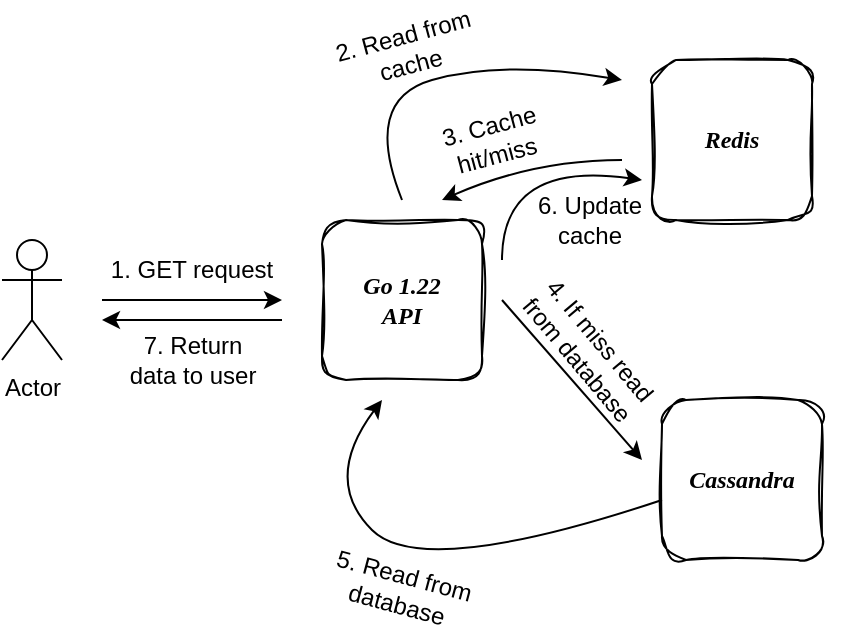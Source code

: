 <mxfile version="24.7.17">
  <diagram name="Strona-1" id="zvwgiOf5Lfky3_C_92z2">
    <mxGraphModel dx="989" dy="509" grid="1" gridSize="10" guides="1" tooltips="1" connect="1" arrows="1" fold="1" page="1" pageScale="1" pageWidth="827" pageHeight="1169" math="0" shadow="0">
      <root>
        <mxCell id="0" />
        <mxCell id="1" parent="0" />
        <mxCell id="j--J7mZvZ6X09uwxpyXL-1" value="&lt;b&gt;&lt;i&gt;&lt;font face=&quot;Comic Sans MS&quot;&gt;Go 1.22&lt;br&gt;API&lt;/font&gt;&lt;/i&gt;&lt;/b&gt;" style="whiteSpace=wrap;html=1;aspect=fixed;sketch=1;curveFitting=1;jiggle=2;rounded=1;" parent="1" vertex="1">
          <mxGeometry x="290" y="150" width="80" height="80" as="geometry" />
        </mxCell>
        <mxCell id="j--J7mZvZ6X09uwxpyXL-2" value="&lt;font face=&quot;Comic Sans MS&quot;&gt;&lt;b&gt;&lt;i&gt;Redis&lt;/i&gt;&lt;/b&gt;&lt;/font&gt;" style="whiteSpace=wrap;html=1;aspect=fixed;sketch=1;curveFitting=1;jiggle=2;rounded=1;" parent="1" vertex="1">
          <mxGeometry x="455" y="70" width="80" height="80" as="geometry" />
        </mxCell>
        <mxCell id="j--J7mZvZ6X09uwxpyXL-3" value="&lt;font face=&quot;Comic Sans MS&quot;&gt;&lt;b&gt;&lt;i&gt;Cassandra&lt;/i&gt;&lt;/b&gt;&lt;/font&gt;" style="whiteSpace=wrap;html=1;aspect=fixed;sketch=1;curveFitting=1;jiggle=2;rounded=1;" parent="1" vertex="1">
          <mxGeometry x="460" y="240" width="80" height="80" as="geometry" />
        </mxCell>
        <mxCell id="xJ9EomoTuf9dD2gPHXFs-4" value="" style="shape=image;verticalLabelPosition=bottom;labelBackgroundColor=default;verticalAlign=top;aspect=fixed;imageAspect=0;image=https://static-00.iconduck.com/assets.00/redis-plain-icon-2048x1748-fmvimw1g.png;" parent="1" vertex="1">
          <mxGeometry x="502.13" y="134.79" width="46.87" height="40" as="geometry" />
        </mxCell>
        <mxCell id="xJ9EomoTuf9dD2gPHXFs-10" value="" style="shape=image;verticalLabelPosition=bottom;labelBackgroundColor=default;verticalAlign=top;aspect=fixed;imageAspect=0;image=https://upload.wikimedia.org/wikipedia/commons/thumb/5/5e/Cassandra_logo.svg/1280px-Cassandra_logo.svg.png;" parent="1" vertex="1">
          <mxGeometry x="487" y="300" width="74" height="49.58" as="geometry" />
        </mxCell>
        <mxCell id="xJ9EomoTuf9dD2gPHXFs-12" value="" style="shape=image;verticalLabelPosition=bottom;labelBackgroundColor=default;verticalAlign=top;aspect=fixed;imageAspect=0;image=https://miro.medium.com/v2/resize:fit:1000/0*YISbBYJg5hkJGcQd.png;" parent="1" vertex="1">
          <mxGeometry x="325.49" y="200" width="80" height="80" as="geometry" />
        </mxCell>
        <mxCell id="7h2VmWnpLdrbCDs591IP-1" value="Actor" style="shape=umlActor;verticalLabelPosition=bottom;verticalAlign=top;html=1;outlineConnect=0;" vertex="1" parent="1">
          <mxGeometry x="130" y="160" width="30" height="60" as="geometry" />
        </mxCell>
        <mxCell id="7h2VmWnpLdrbCDs591IP-2" value="" style="endArrow=classic;html=1;rounded=0;" edge="1" parent="1">
          <mxGeometry width="50" height="50" relative="1" as="geometry">
            <mxPoint x="180" y="190" as="sourcePoint" />
            <mxPoint x="270" y="190" as="targetPoint" />
          </mxGeometry>
        </mxCell>
        <mxCell id="7h2VmWnpLdrbCDs591IP-3" value="1. GET request" style="text;html=1;align=center;verticalAlign=middle;whiteSpace=wrap;rounded=0;" vertex="1" parent="1">
          <mxGeometry x="180" y="160" width="90" height="30" as="geometry" />
        </mxCell>
        <mxCell id="7h2VmWnpLdrbCDs591IP-4" value="" style="curved=1;endArrow=classic;html=1;rounded=0;" edge="1" parent="1">
          <mxGeometry width="50" height="50" relative="1" as="geometry">
            <mxPoint x="330" y="140" as="sourcePoint" />
            <mxPoint x="440" y="80" as="targetPoint" />
            <Array as="points">
              <mxPoint x="310" y="90" />
              <mxPoint x="380" y="70" />
            </Array>
          </mxGeometry>
        </mxCell>
        <mxCell id="7h2VmWnpLdrbCDs591IP-5" value="2. Read from cache" style="text;html=1;align=center;verticalAlign=middle;whiteSpace=wrap;rounded=0;rotation=-15;" vertex="1" parent="1">
          <mxGeometry x="294.51" y="50" width="75.49" height="30" as="geometry" />
        </mxCell>
        <mxCell id="7h2VmWnpLdrbCDs591IP-6" value="" style="curved=1;endArrow=classic;html=1;rounded=0;exitX=0;exitY=0.625;exitDx=0;exitDy=0;exitPerimeter=0;" edge="1" parent="1" source="j--J7mZvZ6X09uwxpyXL-3">
          <mxGeometry width="50" height="50" relative="1" as="geometry">
            <mxPoint x="290" y="330" as="sourcePoint" />
            <mxPoint x="320" y="240" as="targetPoint" />
            <Array as="points">
              <mxPoint x="340" y="330" />
              <mxPoint x="290" y="280" />
            </Array>
          </mxGeometry>
        </mxCell>
        <mxCell id="7h2VmWnpLdrbCDs591IP-7" value="5. Read from database" style="text;html=1;align=center;verticalAlign=middle;whiteSpace=wrap;rounded=0;rotation=15;" vertex="1" parent="1">
          <mxGeometry x="292.26" y="319.58" width="75.49" height="30" as="geometry" />
        </mxCell>
        <mxCell id="7h2VmWnpLdrbCDs591IP-8" value="" style="curved=1;endArrow=classic;html=1;rounded=0;" edge="1" parent="1">
          <mxGeometry width="50" height="50" relative="1" as="geometry">
            <mxPoint x="440" y="120" as="sourcePoint" />
            <mxPoint x="350" y="140" as="targetPoint" />
            <Array as="points">
              <mxPoint x="395.58" y="120" />
            </Array>
          </mxGeometry>
        </mxCell>
        <mxCell id="7h2VmWnpLdrbCDs591IP-9" value="3. Cache hit/miss" style="text;html=1;align=center;verticalAlign=middle;whiteSpace=wrap;rounded=0;rotation=-15;" vertex="1" parent="1">
          <mxGeometry x="338" y="95" width="75.49" height="30" as="geometry" />
        </mxCell>
        <mxCell id="7h2VmWnpLdrbCDs591IP-13" value="" style="endArrow=classic;html=1;rounded=0;" edge="1" parent="1">
          <mxGeometry width="50" height="50" relative="1" as="geometry">
            <mxPoint x="380" y="190" as="sourcePoint" />
            <mxPoint x="450" y="270" as="targetPoint" />
          </mxGeometry>
        </mxCell>
        <mxCell id="7h2VmWnpLdrbCDs591IP-14" value="4. If miss read from database" style="text;html=1;align=center;verticalAlign=middle;whiteSpace=wrap;rounded=0;rotation=50;" vertex="1" parent="1">
          <mxGeometry x="375.76" y="200" width="95.49" height="30" as="geometry" />
        </mxCell>
        <mxCell id="7h2VmWnpLdrbCDs591IP-15" value="" style="curved=1;endArrow=classic;html=1;rounded=0;" edge="1" parent="1">
          <mxGeometry width="50" height="50" relative="1" as="geometry">
            <mxPoint x="380" y="170" as="sourcePoint" />
            <mxPoint x="450" y="130" as="targetPoint" />
            <Array as="points">
              <mxPoint x="380" y="120" />
            </Array>
          </mxGeometry>
        </mxCell>
        <mxCell id="7h2VmWnpLdrbCDs591IP-16" value="6. Update cache" style="text;html=1;align=center;verticalAlign=middle;whiteSpace=wrap;rounded=0;" vertex="1" parent="1">
          <mxGeometry x="393.5" y="134.79" width="60" height="30" as="geometry" />
        </mxCell>
        <mxCell id="7h2VmWnpLdrbCDs591IP-17" value="" style="endArrow=classic;html=1;rounded=0;" edge="1" parent="1">
          <mxGeometry width="50" height="50" relative="1" as="geometry">
            <mxPoint x="270" y="200" as="sourcePoint" />
            <mxPoint x="180" y="200" as="targetPoint" />
          </mxGeometry>
        </mxCell>
        <mxCell id="7h2VmWnpLdrbCDs591IP-18" value="7. Return data to user" style="text;html=1;align=center;verticalAlign=middle;whiteSpace=wrap;rounded=0;" vertex="1" parent="1">
          <mxGeometry x="187.5" y="200" width="75" height="40" as="geometry" />
        </mxCell>
      </root>
    </mxGraphModel>
  </diagram>
</mxfile>
